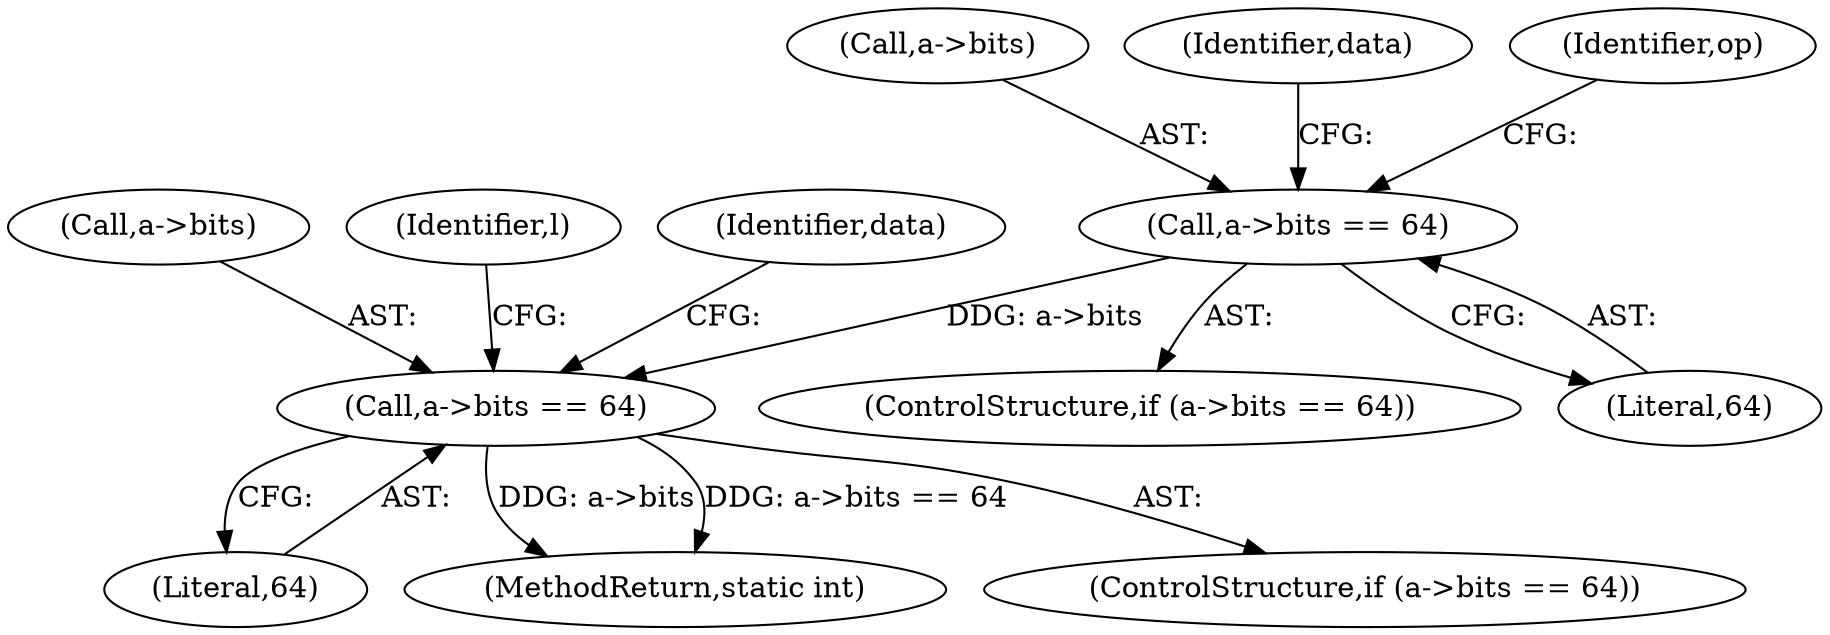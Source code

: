 digraph "0_radare2_f17bfd9f1da05f30f23a4dd05e9d2363e1406948@pointer" {
"1002053" [label="(Call,a->bits == 64)"];
"1002121" [label="(Call,a->bits == 64)"];
"1002054" [label="(Call,a->bits)"];
"1002061" [label="(Identifier,data)"];
"1002125" [label="(Literal,64)"];
"1002122" [label="(Call,a->bits)"];
"1002160" [label="(Identifier,l)"];
"1003220" [label="(MethodReturn,static int)"];
"1002052" [label="(ControlStructure,if (a->bits == 64))"];
"1002053" [label="(Call,a->bits == 64)"];
"1002070" [label="(Identifier,op)"];
"1002057" [label="(Literal,64)"];
"1002121" [label="(Call,a->bits == 64)"];
"1002120" [label="(ControlStructure,if (a->bits == 64))"];
"1002129" [label="(Identifier,data)"];
"1002053" -> "1002052"  [label="AST: "];
"1002053" -> "1002057"  [label="CFG: "];
"1002054" -> "1002053"  [label="AST: "];
"1002057" -> "1002053"  [label="AST: "];
"1002061" -> "1002053"  [label="CFG: "];
"1002070" -> "1002053"  [label="CFG: "];
"1002053" -> "1002121"  [label="DDG: a->bits"];
"1002121" -> "1002120"  [label="AST: "];
"1002121" -> "1002125"  [label="CFG: "];
"1002122" -> "1002121"  [label="AST: "];
"1002125" -> "1002121"  [label="AST: "];
"1002129" -> "1002121"  [label="CFG: "];
"1002160" -> "1002121"  [label="CFG: "];
"1002121" -> "1003220"  [label="DDG: a->bits"];
"1002121" -> "1003220"  [label="DDG: a->bits == 64"];
}
